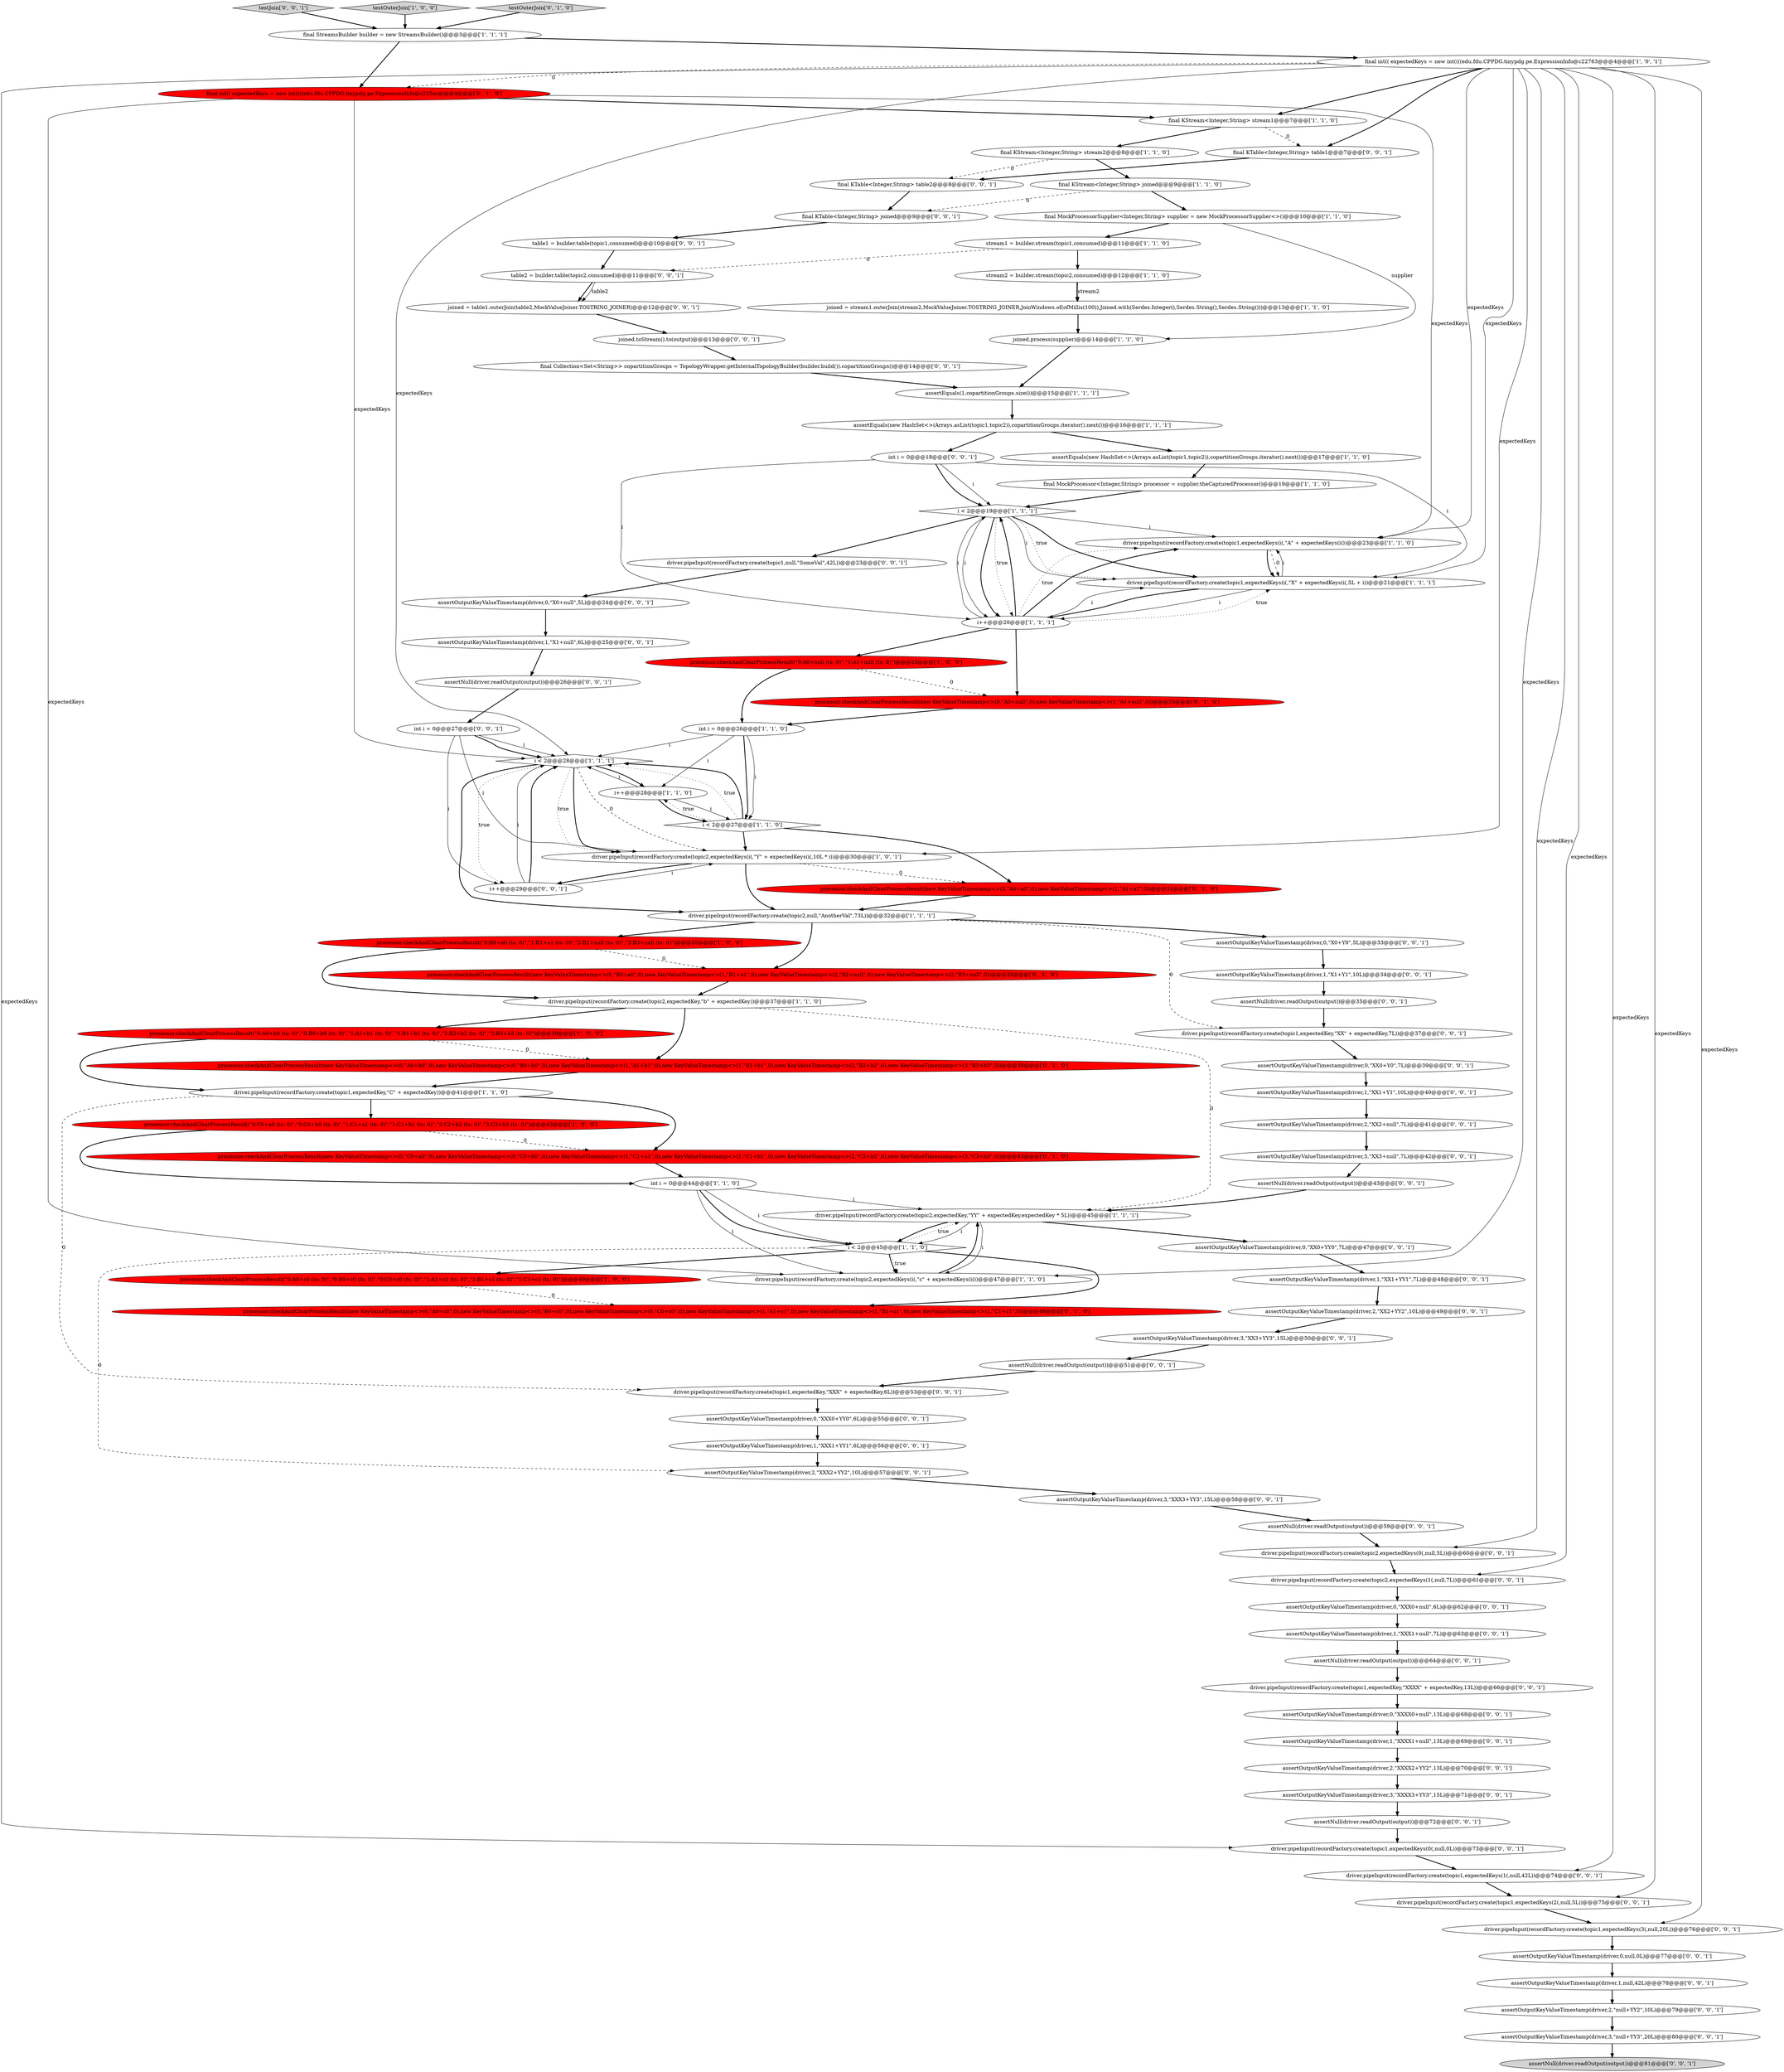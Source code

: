digraph {
44 [style = filled, label = "int i = 0@@@18@@@['0', '0', '1']", fillcolor = white, shape = ellipse image = "AAA0AAABBB3BBB"];
56 [style = filled, label = "joined.toStream().to(output)@@@13@@@['0', '0', '1']", fillcolor = white, shape = ellipse image = "AAA0AAABBB3BBB"];
62 [style = filled, label = "assertNull(driver.readOutput(output))@@@26@@@['0', '0', '1']", fillcolor = white, shape = ellipse image = "AAA0AAABBB3BBB"];
5 [style = filled, label = "driver.pipeInput(recordFactory.create(topic1,expectedKeys(i(,\"A\" + expectedKeys(i())@@@23@@@['1', '1', '0']", fillcolor = white, shape = ellipse image = "AAA0AAABBB1BBB"];
76 [style = filled, label = "driver.pipeInput(recordFactory.create(topic1,expectedKey,\"XXXX\" + expectedKey,13L))@@@66@@@['0', '0', '1']", fillcolor = white, shape = ellipse image = "AAA0AAABBB3BBB"];
39 [style = filled, label = "processor.checkAndClearProcessResult(new KeyValueTimestamp<>(0,\"B0+a0\",0),new KeyValueTimestamp<>(1,\"B1+a1\",0),new KeyValueTimestamp<>(2,\"B2+null\",0),new KeyValueTimestamp<>(3,\"B3+null\",0))@@@35@@@['0', '1', '0']", fillcolor = red, shape = ellipse image = "AAA1AAABBB2BBB"];
26 [style = filled, label = "i < 2@@@19@@@['1', '1', '1']", fillcolor = white, shape = diamond image = "AAA0AAABBB1BBB"];
64 [style = filled, label = "table2 = builder.table(topic2,consumed)@@@11@@@['0', '0', '1']", fillcolor = white, shape = ellipse image = "AAA0AAABBB3BBB"];
12 [style = filled, label = "joined.process(supplier)@@@14@@@['1', '1', '0']", fillcolor = white, shape = ellipse image = "AAA0AAABBB1BBB"];
4 [style = filled, label = "processor.checkAndClearProcessResult(\"0:C0+a0 (ts: 0)\",\"0:C0+b0 (ts: 0)\",\"1:C1+a1 (ts: 0)\",\"1:C1+b1 (ts: 0)\",\"2:C2+b2 (ts: 0)\",\"3:C3+b3 (ts: 0)\")@@@43@@@['1', '0', '0']", fillcolor = red, shape = ellipse image = "AAA1AAABBB1BBB"];
46 [style = filled, label = "assertOutputKeyValueTimestamp(driver,1,\"XXX1+null\",7L)@@@63@@@['0', '0', '1']", fillcolor = white, shape = ellipse image = "AAA0AAABBB3BBB"];
38 [style = filled, label = "final int(( expectedKeys = new int((((edu.fdu.CPPDG.tinypdg.pe.ExpressionInfo@c225ac@@@4@@@['0', '1', '0']", fillcolor = red, shape = ellipse image = "AAA1AAABBB2BBB"];
94 [style = filled, label = "assertOutputKeyValueTimestamp(driver,2,\"XXX2+YY2\",10L)@@@57@@@['0', '0', '1']", fillcolor = white, shape = ellipse image = "AAA0AAABBB3BBB"];
53 [style = filled, label = "assertOutputKeyValueTimestamp(driver,1,\"X1+Y1\",10L)@@@34@@@['0', '0', '1']", fillcolor = white, shape = ellipse image = "AAA0AAABBB3BBB"];
36 [style = filled, label = "processor.checkAndClearProcessResult(new KeyValueTimestamp<>(0,\"A0+c0\",0),new KeyValueTimestamp<>(0,\"B0+c0\",0),new KeyValueTimestamp<>(0,\"C0+c0\",0),new KeyValueTimestamp<>(1,\"A1+c1\",0),new KeyValueTimestamp<>(1,\"B1+c1\",0),new KeyValueTimestamp<>(1,\"C1+c1\",0))@@@49@@@['0', '1', '0']", fillcolor = red, shape = ellipse image = "AAA1AAABBB2BBB"];
11 [style = filled, label = "processor.checkAndClearProcessResult(\"0:A0+c0 (ts: 0)\",\"0:B0+c0 (ts: 0)\",\"0:C0+c0 (ts: 0)\",\"1:A1+c1 (ts: 0)\",\"1:B1+c1 (ts: 0)\",\"1:C1+c1 (ts: 0)\")@@@49@@@['1', '0', '0']", fillcolor = red, shape = ellipse image = "AAA1AAABBB1BBB"];
10 [style = filled, label = "driver.pipeInput(recordFactory.create(topic1,expectedKey,\"C\" + expectedKey))@@@41@@@['1', '1', '0']", fillcolor = white, shape = ellipse image = "AAA0AAABBB1BBB"];
28 [style = filled, label = "final int(( expectedKeys = new int((((edu.fdu.CPPDG.tinypdg.pe.ExpressionInfo@c22763@@@4@@@['1', '0', '1']", fillcolor = white, shape = ellipse image = "AAA0AAABBB1BBB"];
49 [style = filled, label = "assertOutputKeyValueTimestamp(driver,3,\"XX3+YY3\",15L)@@@50@@@['0', '0', '1']", fillcolor = white, shape = ellipse image = "AAA0AAABBB3BBB"];
68 [style = filled, label = "assertOutputKeyValueTimestamp(driver,1,\"XX1+YY1\",7L)@@@48@@@['0', '0', '1']", fillcolor = white, shape = ellipse image = "AAA0AAABBB3BBB"];
13 [style = filled, label = "stream2 = builder.stream(topic2,consumed)@@@12@@@['1', '1', '0']", fillcolor = white, shape = ellipse image = "AAA0AAABBB1BBB"];
52 [style = filled, label = "assertOutputKeyValueTimestamp(driver,2,\"null+YY2\",10L)@@@79@@@['0', '0', '1']", fillcolor = white, shape = ellipse image = "AAA0AAABBB3BBB"];
71 [style = filled, label = "assertOutputKeyValueTimestamp(driver,1,null,42L)@@@78@@@['0', '0', '1']", fillcolor = white, shape = ellipse image = "AAA0AAABBB3BBB"];
86 [style = filled, label = "assertNull(driver.readOutput(output))@@@35@@@['0', '0', '1']", fillcolor = white, shape = ellipse image = "AAA0AAABBB3BBB"];
30 [style = filled, label = "processor.checkAndClearProcessResult(\"0:B0+a0 (ts: 0)\",\"1:B1+a1 (ts: 0)\",\"2:B2+null (ts: 0)\",\"3:B3+null (ts: 0)\")@@@35@@@['1', '0', '0']", fillcolor = red, shape = ellipse image = "AAA1AAABBB1BBB"];
83 [style = filled, label = "assertNull(driver.readOutput(output))@@@81@@@['0', '0', '1']", fillcolor = lightgray, shape = ellipse image = "AAA0AAABBB3BBB"];
98 [style = filled, label = "joined = table1.outerJoin(table2,MockValueJoiner.TOSTRING_JOINER)@@@12@@@['0', '0', '1']", fillcolor = white, shape = ellipse image = "AAA0AAABBB3BBB"];
20 [style = filled, label = "assertEquals(new HashSet<>(Arrays.asList(topic1,topic2)),copartitionGroups.iterator().next())@@@17@@@['1', '1', '0']", fillcolor = white, shape = ellipse image = "AAA0AAABBB1BBB"];
84 [style = filled, label = "int i = 0@@@27@@@['0', '0', '1']", fillcolor = white, shape = ellipse image = "AAA0AAABBB3BBB"];
43 [style = filled, label = "processor.checkAndClearProcessResult(new KeyValueTimestamp<>(0,\"A0+b0\",0),new KeyValueTimestamp<>(0,\"B0+b0\",0),new KeyValueTimestamp<>(1,\"A1+b1\",0),new KeyValueTimestamp<>(1,\"B1+b1\",0),new KeyValueTimestamp<>(2,\"B2+b2\",0),new KeyValueTimestamp<>(3,\"B3+b3\",0))@@@39@@@['0', '1', '0']", fillcolor = red, shape = ellipse image = "AAA1AAABBB2BBB"];
79 [style = filled, label = "final KTable<Integer,String> table2@@@8@@@['0', '0', '1']", fillcolor = white, shape = ellipse image = "AAA0AAABBB3BBB"];
50 [style = filled, label = "driver.pipeInput(recordFactory.create(topic1,null,\"SomeVal\",42L))@@@23@@@['0', '0', '1']", fillcolor = white, shape = ellipse image = "AAA0AAABBB3BBB"];
75 [style = filled, label = "assertOutputKeyValueTimestamp(driver,0,\"XXX0+null\",6L)@@@62@@@['0', '0', '1']", fillcolor = white, shape = ellipse image = "AAA0AAABBB3BBB"];
85 [style = filled, label = "testJoin['0', '0', '1']", fillcolor = lightgray, shape = diamond image = "AAA0AAABBB3BBB"];
87 [style = filled, label = "final Collection<Set<String>> copartitionGroups = TopologyWrapper.getInternalTopologyBuilder(builder.build()).copartitionGroups()@@@14@@@['0', '0', '1']", fillcolor = white, shape = ellipse image = "AAA0AAABBB3BBB"];
2 [style = filled, label = "final MockProcessorSupplier<Integer,String> supplier = new MockProcessorSupplier<>()@@@10@@@['1', '1', '0']", fillcolor = white, shape = ellipse image = "AAA0AAABBB1BBB"];
23 [style = filled, label = "processor.checkAndClearProcessResult(\"0:A0+b0 (ts: 0)\",\"0:B0+b0 (ts: 0)\",\"1:A1+b1 (ts: 0)\",\"1:B1+b1 (ts: 0)\",\"2:B2+b2 (ts: 0)\",\"3:B3+b3 (ts: 0)\")@@@39@@@['1', '0', '0']", fillcolor = red, shape = ellipse image = "AAA1AAABBB1BBB"];
70 [style = filled, label = "assertOutputKeyValueTimestamp(driver,3,\"null+YY3\",20L)@@@80@@@['0', '0', '1']", fillcolor = white, shape = ellipse image = "AAA0AAABBB3BBB"];
60 [style = filled, label = "assertOutputKeyValueTimestamp(driver,1,\"XX1+Y1\",10L)@@@40@@@['0', '0', '1']", fillcolor = white, shape = ellipse image = "AAA0AAABBB3BBB"];
95 [style = filled, label = "assertOutputKeyValueTimestamp(driver,0,\"X0+null\",5L)@@@24@@@['0', '0', '1']", fillcolor = white, shape = ellipse image = "AAA0AAABBB3BBB"];
61 [style = filled, label = "assertOutputKeyValueTimestamp(driver,0,\"XX0+Y0\",7L)@@@39@@@['0', '0', '1']", fillcolor = white, shape = ellipse image = "AAA0AAABBB3BBB"];
16 [style = filled, label = "i < 2@@@28@@@['1', '1', '1']", fillcolor = white, shape = diamond image = "AAA0AAABBB1BBB"];
80 [style = filled, label = "assertNull(driver.readOutput(output))@@@51@@@['0', '0', '1']", fillcolor = white, shape = ellipse image = "AAA0AAABBB3BBB"];
15 [style = filled, label = "assertEquals(1,copartitionGroups.size())@@@15@@@['1', '1', '1']", fillcolor = white, shape = ellipse image = "AAA0AAABBB1BBB"];
1 [style = filled, label = "final KStream<Integer,String> stream2@@@8@@@['1', '1', '0']", fillcolor = white, shape = ellipse image = "AAA0AAABBB1BBB"];
25 [style = filled, label = "driver.pipeInput(recordFactory.create(topic2,null,\"AnotherVal\",73L))@@@32@@@['1', '1', '1']", fillcolor = white, shape = ellipse image = "AAA0AAABBB1BBB"];
65 [style = filled, label = "assertNull(driver.readOutput(output))@@@72@@@['0', '0', '1']", fillcolor = white, shape = ellipse image = "AAA0AAABBB3BBB"];
55 [style = filled, label = "assertOutputKeyValueTimestamp(driver,3,\"XXX3+YY3\",15L)@@@58@@@['0', '0', '1']", fillcolor = white, shape = ellipse image = "AAA0AAABBB3BBB"];
31 [style = filled, label = "i < 2@@@27@@@['1', '1', '0']", fillcolor = white, shape = diamond image = "AAA0AAABBB1BBB"];
33 [style = filled, label = "int i = 0@@@44@@@['1', '1', '0']", fillcolor = white, shape = ellipse image = "AAA0AAABBB1BBB"];
22 [style = filled, label = "testOuterJoin['1', '0', '0']", fillcolor = lightgray, shape = diamond image = "AAA0AAABBB1BBB"];
21 [style = filled, label = "i++@@@20@@@['1', '1', '1']", fillcolor = white, shape = ellipse image = "AAA0AAABBB1BBB"];
45 [style = filled, label = "driver.pipeInput(recordFactory.create(topic2,expectedKeys(0(,null,5L))@@@60@@@['0', '0', '1']", fillcolor = white, shape = ellipse image = "AAA0AAABBB3BBB"];
72 [style = filled, label = "assertOutputKeyValueTimestamp(driver,0,null,0L)@@@77@@@['0', '0', '1']", fillcolor = white, shape = ellipse image = "AAA0AAABBB3BBB"];
35 [style = filled, label = "final MockProcessor<Integer,String> processor = supplier.theCapturedProcessor()@@@19@@@['1', '1', '0']", fillcolor = white, shape = ellipse image = "AAA0AAABBB1BBB"];
90 [style = filled, label = "assertOutputKeyValueTimestamp(driver,1,\"XXXX1+null\",13L)@@@69@@@['0', '0', '1']", fillcolor = white, shape = ellipse image = "AAA0AAABBB3BBB"];
78 [style = filled, label = "assertOutputKeyValueTimestamp(driver,2,\"XX2+YY2\",10L)@@@49@@@['0', '0', '1']", fillcolor = white, shape = ellipse image = "AAA0AAABBB3BBB"];
47 [style = filled, label = "assertOutputKeyValueTimestamp(driver,0,\"XXX0+YY0\",6L)@@@55@@@['0', '0', '1']", fillcolor = white, shape = ellipse image = "AAA0AAABBB3BBB"];
51 [style = filled, label = "assertOutputKeyValueTimestamp(driver,3,\"XX3+null\",7L)@@@42@@@['0', '0', '1']", fillcolor = white, shape = ellipse image = "AAA0AAABBB3BBB"];
9 [style = filled, label = "stream1 = builder.stream(topic1,consumed)@@@11@@@['1', '1', '0']", fillcolor = white, shape = ellipse image = "AAA0AAABBB1BBB"];
81 [style = filled, label = "driver.pipeInput(recordFactory.create(topic1,expectedKey,\"XXX\" + expectedKey,6L))@@@53@@@['0', '0', '1']", fillcolor = white, shape = ellipse image = "AAA0AAABBB3BBB"];
74 [style = filled, label = "driver.pipeInput(recordFactory.create(topic1,expectedKeys(0(,null,0L))@@@73@@@['0', '0', '1']", fillcolor = white, shape = ellipse image = "AAA0AAABBB3BBB"];
82 [style = filled, label = "table1 = builder.table(topic1,consumed)@@@10@@@['0', '0', '1']", fillcolor = white, shape = ellipse image = "AAA0AAABBB3BBB"];
40 [style = filled, label = "processor.checkAndClearProcessResult(new KeyValueTimestamp<>(0,\"C0+a0\",0),new KeyValueTimestamp<>(0,\"C0+b0\",0),new KeyValueTimestamp<>(1,\"C1+a1\",0),new KeyValueTimestamp<>(1,\"C1+b1\",0),new KeyValueTimestamp<>(2,\"C2+b2\",0),new KeyValueTimestamp<>(3,\"C3+b3\",0))@@@43@@@['0', '1', '0']", fillcolor = red, shape = ellipse image = "AAA1AAABBB2BBB"];
59 [style = filled, label = "driver.pipeInput(recordFactory.create(topic1,expectedKey,\"XX\" + expectedKey,7L))@@@37@@@['0', '0', '1']", fillcolor = white, shape = ellipse image = "AAA0AAABBB3BBB"];
93 [style = filled, label = "assertOutputKeyValueTimestamp(driver,1,\"XXX1+YY1\",6L)@@@56@@@['0', '0', '1']", fillcolor = white, shape = ellipse image = "AAA0AAABBB3BBB"];
69 [style = filled, label = "assertOutputKeyValueTimestamp(driver,0,\"XXXX0+null\",13L)@@@68@@@['0', '0', '1']", fillcolor = white, shape = ellipse image = "AAA0AAABBB3BBB"];
17 [style = filled, label = "driver.pipeInput(recordFactory.create(topic2,expectedKeys(i(,\"Y\" + expectedKeys(i(,10L * i))@@@30@@@['1', '0', '1']", fillcolor = white, shape = ellipse image = "AAA0AAABBB1BBB"];
91 [style = filled, label = "driver.pipeInput(recordFactory.create(topic2,expectedKeys(1(,null,7L))@@@61@@@['0', '0', '1']", fillcolor = white, shape = ellipse image = "AAA0AAABBB3BBB"];
37 [style = filled, label = "testOuterJoin['0', '1', '0']", fillcolor = lightgray, shape = diamond image = "AAA0AAABBB2BBB"];
63 [style = filled, label = "final KTable<Integer,String> table1@@@7@@@['0', '0', '1']", fillcolor = white, shape = ellipse image = "AAA0AAABBB3BBB"];
8 [style = filled, label = "final KStream<Integer,String> stream1@@@7@@@['1', '1', '0']", fillcolor = white, shape = ellipse image = "AAA0AAABBB1BBB"];
19 [style = filled, label = "final KStream<Integer,String> joined@@@9@@@['1', '1', '0']", fillcolor = white, shape = ellipse image = "AAA0AAABBB1BBB"];
57 [style = filled, label = "assertNull(driver.readOutput(output))@@@64@@@['0', '0', '1']", fillcolor = white, shape = ellipse image = "AAA0AAABBB3BBB"];
99 [style = filled, label = "assertOutputKeyValueTimestamp(driver,2,\"XX2+null\",7L)@@@41@@@['0', '0', '1']", fillcolor = white, shape = ellipse image = "AAA0AAABBB3BBB"];
32 [style = filled, label = "joined = stream1.outerJoin(stream2,MockValueJoiner.TOSTRING_JOINER,JoinWindows.of(ofMillis(100)),Joined.with(Serdes.Integer(),Serdes.String(),Serdes.String()))@@@13@@@['1', '1', '0']", fillcolor = white, shape = ellipse image = "AAA0AAABBB1BBB"];
96 [style = filled, label = "assertOutputKeyValueTimestamp(driver,1,\"X1+null\",6L)@@@25@@@['0', '0', '1']", fillcolor = white, shape = ellipse image = "AAA0AAABBB3BBB"];
77 [style = filled, label = "driver.pipeInput(recordFactory.create(topic1,expectedKeys(2(,null,5L))@@@75@@@['0', '0', '1']", fillcolor = white, shape = ellipse image = "AAA0AAABBB3BBB"];
0 [style = filled, label = "driver.pipeInput(recordFactory.create(topic2,expectedKey,\"YY\" + expectedKey,expectedKey * 5L))@@@45@@@['1', '1', '1']", fillcolor = white, shape = ellipse image = "AAA0AAABBB1BBB"];
54 [style = filled, label = "assertNull(driver.readOutput(output))@@@59@@@['0', '0', '1']", fillcolor = white, shape = ellipse image = "AAA0AAABBB3BBB"];
24 [style = filled, label = "i++@@@28@@@['1', '1', '0']", fillcolor = white, shape = ellipse image = "AAA0AAABBB1BBB"];
6 [style = filled, label = "i < 2@@@45@@@['1', '1', '0']", fillcolor = white, shape = diamond image = "AAA0AAABBB1BBB"];
7 [style = filled, label = "driver.pipeInput(recordFactory.create(topic2,expectedKeys(i(,\"c\" + expectedKeys(i())@@@47@@@['1', '1', '0']", fillcolor = white, shape = ellipse image = "AAA0AAABBB1BBB"];
29 [style = filled, label = "processor.checkAndClearProcessResult(\"0:A0+null (ts: 0)\",\"1:A1+null (ts: 0)\")@@@25@@@['1', '0', '0']", fillcolor = red, shape = ellipse image = "AAA1AAABBB1BBB"];
14 [style = filled, label = "assertEquals(new HashSet<>(Arrays.asList(topic1,topic2)),copartitionGroups.iterator().next())@@@16@@@['1', '1', '1']", fillcolor = white, shape = ellipse image = "AAA0AAABBB1BBB"];
92 [style = filled, label = "final KTable<Integer,String> joined@@@9@@@['0', '0', '1']", fillcolor = white, shape = ellipse image = "AAA0AAABBB3BBB"];
27 [style = filled, label = "final StreamsBuilder builder = new StreamsBuilder()@@@3@@@['1', '1', '1']", fillcolor = white, shape = ellipse image = "AAA0AAABBB1BBB"];
88 [style = filled, label = "assertOutputKeyValueTimestamp(driver,2,\"XXXX2+YY2\",13L)@@@70@@@['0', '0', '1']", fillcolor = white, shape = ellipse image = "AAA0AAABBB3BBB"];
89 [style = filled, label = "i++@@@29@@@['0', '0', '1']", fillcolor = white, shape = ellipse image = "AAA0AAABBB3BBB"];
66 [style = filled, label = "assertOutputKeyValueTimestamp(driver,3,\"XXXX3+YY3\",15L)@@@71@@@['0', '0', '1']", fillcolor = white, shape = ellipse image = "AAA0AAABBB3BBB"];
58 [style = filled, label = "assertOutputKeyValueTimestamp(driver,0,\"X0+Y0\",5L)@@@33@@@['0', '0', '1']", fillcolor = white, shape = ellipse image = "AAA0AAABBB3BBB"];
3 [style = filled, label = "driver.pipeInput(recordFactory.create(topic1,expectedKeys(i(,\"X\" + expectedKeys(i(,5L + i))@@@21@@@['1', '1', '1']", fillcolor = white, shape = ellipse image = "AAA0AAABBB1BBB"];
34 [style = filled, label = "int i = 0@@@26@@@['1', '1', '0']", fillcolor = white, shape = ellipse image = "AAA0AAABBB1BBB"];
97 [style = filled, label = "assertOutputKeyValueTimestamp(driver,0,\"XX0+YY0\",7L)@@@47@@@['0', '0', '1']", fillcolor = white, shape = ellipse image = "AAA0AAABBB3BBB"];
18 [style = filled, label = "driver.pipeInput(recordFactory.create(topic2,expectedKey,\"b\" + expectedKey))@@@37@@@['1', '1', '0']", fillcolor = white, shape = ellipse image = "AAA0AAABBB1BBB"];
73 [style = filled, label = "driver.pipeInput(recordFactory.create(topic1,expectedKeys(3(,null,20L))@@@76@@@['0', '0', '1']", fillcolor = white, shape = ellipse image = "AAA0AAABBB3BBB"];
42 [style = filled, label = "processor.checkAndClearProcessResult(new KeyValueTimestamp<>(0,\"A0+a0\",0),new KeyValueTimestamp<>(1,\"A1+a1\",0))@@@31@@@['0', '1', '0']", fillcolor = red, shape = ellipse image = "AAA1AAABBB2BBB"];
67 [style = filled, label = "driver.pipeInput(recordFactory.create(topic1,expectedKeys(1(,null,42L))@@@74@@@['0', '0', '1']", fillcolor = white, shape = ellipse image = "AAA0AAABBB3BBB"];
48 [style = filled, label = "assertNull(driver.readOutput(output))@@@43@@@['0', '0', '1']", fillcolor = white, shape = ellipse image = "AAA0AAABBB3BBB"];
41 [style = filled, label = "processor.checkAndClearProcessResult(new KeyValueTimestamp<>(0,\"A0+null\",0),new KeyValueTimestamp<>(1,\"A1+null\",0))@@@25@@@['0', '1', '0']", fillcolor = red, shape = ellipse image = "AAA1AAABBB2BBB"];
5->3 [style = bold, label=""];
17->25 [style = bold, label=""];
47->93 [style = bold, label=""];
27->38 [style = bold, label=""];
90->88 [style = bold, label=""];
18->0 [style = dashed, label="0"];
37->27 [style = bold, label=""];
28->7 [style = solid, label="expectedKeys"];
32->12 [style = bold, label=""];
25->30 [style = bold, label=""];
27->28 [style = bold, label=""];
16->17 [style = dotted, label="true"];
97->68 [style = bold, label=""];
44->26 [style = solid, label="i"];
45->91 [style = bold, label=""];
29->34 [style = bold, label=""];
30->18 [style = bold, label=""];
9->64 [style = dashed, label="0"];
79->92 [style = bold, label=""];
59->61 [style = bold, label=""];
39->18 [style = bold, label=""];
89->17 [style = solid, label="i"];
74->67 [style = bold, label=""];
8->1 [style = bold, label=""];
23->43 [style = dashed, label="0"];
21->26 [style = bold, label=""];
26->3 [style = solid, label="i"];
84->16 [style = bold, label=""];
51->48 [style = bold, label=""];
28->3 [style = solid, label="expectedKeys"];
84->16 [style = solid, label="i"];
93->94 [style = bold, label=""];
6->11 [style = bold, label=""];
28->91 [style = solid, label="expectedKeys"];
25->58 [style = bold, label=""];
68->78 [style = bold, label=""];
91->75 [style = bold, label=""];
6->0 [style = dotted, label="true"];
1->79 [style = dashed, label="0"];
81->47 [style = bold, label=""];
14->20 [style = bold, label=""];
24->16 [style = solid, label="i"];
21->5 [style = dotted, label="true"];
70->83 [style = bold, label=""];
84->17 [style = solid, label="i"];
49->80 [style = bold, label=""];
13->32 [style = bold, label=""];
64->98 [style = bold, label=""];
28->16 [style = solid, label="expectedKeys"];
86->59 [style = bold, label=""];
38->5 [style = solid, label="expectedKeys"];
65->74 [style = bold, label=""];
28->17 [style = solid, label="expectedKeys"];
33->0 [style = solid, label="i"];
21->41 [style = bold, label=""];
75->46 [style = bold, label=""];
71->52 [style = bold, label=""];
34->31 [style = bold, label=""];
3->21 [style = solid, label="i"];
7->0 [style = bold, label=""];
19->2 [style = bold, label=""];
2->9 [style = bold, label=""];
16->17 [style = bold, label=""];
53->86 [style = bold, label=""];
2->12 [style = solid, label="supplier"];
11->36 [style = dashed, label="0"];
26->3 [style = dotted, label="true"];
26->21 [style = solid, label="i"];
44->3 [style = solid, label="i"];
88->66 [style = bold, label=""];
28->63 [style = bold, label=""];
21->29 [style = bold, label=""];
33->7 [style = solid, label="i"];
82->64 [style = bold, label=""];
21->26 [style = solid, label="i"];
57->76 [style = bold, label=""];
72->71 [style = bold, label=""];
0->97 [style = bold, label=""];
23->10 [style = bold, label=""];
28->74 [style = solid, label="expectedKeys"];
6->7 [style = dotted, label="true"];
13->32 [style = solid, label="stream2"];
28->73 [style = solid, label="expectedKeys"];
43->10 [style = bold, label=""];
38->7 [style = solid, label="expectedKeys"];
1->19 [style = bold, label=""];
6->7 [style = bold, label=""];
98->56 [style = bold, label=""];
28->77 [style = solid, label="expectedKeys"];
16->89 [style = dotted, label="true"];
0->6 [style = solid, label="i"];
99->51 [style = bold, label=""];
87->15 [style = bold, label=""];
96->62 [style = bold, label=""];
66->65 [style = bold, label=""];
80->81 [style = bold, label=""];
67->77 [style = bold, label=""];
25->39 [style = bold, label=""];
18->23 [style = bold, label=""];
15->14 [style = bold, label=""];
63->79 [style = bold, label=""];
89->16 [style = solid, label="i"];
3->5 [style = solid, label="i"];
77->73 [style = bold, label=""];
42->25 [style = bold, label=""];
26->3 [style = bold, label=""];
16->24 [style = bold, label=""];
89->16 [style = bold, label=""];
29->41 [style = dashed, label="0"];
4->33 [style = bold, label=""];
17->42 [style = dashed, label="0"];
26->21 [style = bold, label=""];
38->16 [style = solid, label="expectedKeys"];
52->70 [style = bold, label=""];
21->5 [style = bold, label=""];
31->42 [style = bold, label=""];
62->84 [style = bold, label=""];
40->33 [style = bold, label=""];
60->99 [style = bold, label=""];
58->53 [style = bold, label=""];
8->63 [style = dashed, label="0"];
24->31 [style = bold, label=""];
28->45 [style = solid, label="expectedKeys"];
28->8 [style = bold, label=""];
44->21 [style = solid, label="i"];
73->72 [style = bold, label=""];
10->40 [style = bold, label=""];
21->3 [style = dotted, label="true"];
3->21 [style = bold, label=""];
38->8 [style = bold, label=""];
31->17 [style = bold, label=""];
85->27 [style = bold, label=""];
46->57 [style = bold, label=""];
35->26 [style = bold, label=""];
41->34 [style = bold, label=""];
28->38 [style = dashed, label="0"];
34->16 [style = solid, label="i"];
94->55 [style = bold, label=""];
54->45 [style = bold, label=""];
33->6 [style = solid, label="i"];
61->60 [style = bold, label=""];
30->39 [style = dashed, label="0"];
5->3 [style = dashed, label="0"];
31->16 [style = bold, label=""];
0->6 [style = bold, label=""];
6->94 [style = dashed, label="0"];
33->6 [style = bold, label=""];
92->82 [style = bold, label=""];
12->15 [style = bold, label=""];
19->92 [style = dashed, label="0"];
69->90 [style = bold, label=""];
16->25 [style = bold, label=""];
31->16 [style = dotted, label="true"];
14->44 [style = bold, label=""];
6->36 [style = bold, label=""];
48->0 [style = bold, label=""];
25->59 [style = dashed, label="0"];
84->89 [style = solid, label="i"];
28->5 [style = solid, label="expectedKeys"];
28->67 [style = solid, label="expectedKeys"];
26->5 [style = solid, label="i"];
18->43 [style = bold, label=""];
22->27 [style = bold, label=""];
44->26 [style = bold, label=""];
26->50 [style = bold, label=""];
26->21 [style = dotted, label="true"];
24->31 [style = solid, label="i"];
50->95 [style = bold, label=""];
95->96 [style = bold, label=""];
76->69 [style = bold, label=""];
10->4 [style = bold, label=""];
34->24 [style = solid, label="i"];
64->98 [style = solid, label="table2"];
10->81 [style = dashed, label="0"];
17->89 [style = bold, label=""];
31->24 [style = dotted, label="true"];
20->35 [style = bold, label=""];
16->17 [style = dashed, label="0"];
55->54 [style = bold, label=""];
4->40 [style = dashed, label="0"];
21->3 [style = solid, label="i"];
78->49 [style = bold, label=""];
34->31 [style = solid, label="i"];
0->7 [style = solid, label="i"];
56->87 [style = bold, label=""];
9->13 [style = bold, label=""];
}
